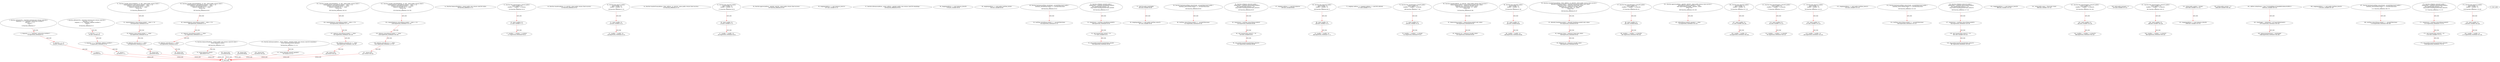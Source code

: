 digraph  {
13 [label="2_ function sub(uint256 a, uint256 b) internal pure returns (uint256) {\n        require(b <= a, \"SafeMath: subtraction overflow\");\n        uint256 c = a - b;\n        return c;\n    }\n13-function_definition-3-7", method="sub(uint256 a,uint256 b)", type_label=function_definition];
30 [label="3_ require(b <= a, \"SafeMath: subtraction overflow\");\n30-expression_statement-4-4", method="sub(uint256 a,uint256 b)", type_label=expression_statement];
40 [label="4_ uint256 c = a - b;\n40-new_variable-5-5", method="sub(uint256 a,uint256 b)", type_label=new_variable];
48 [label="5_ return c;\n48-return-6-6", method="sub(uint256 a,uint256 b)", type_label=return];
50 [label="7_ function add(uint256 a, uint256 b) internal pure returns (uint256) {\n        uint256 c = a + b;\n        require(c >= a, \"SafeMath: addition overflow\");\n        return c;\n    }\n50-function_definition-8-12", method="add(uint256 a,uint256 b)", type_label=function_definition];
67 [label="8_ uint256 c = a + b;\n67-new_variable-9-9", method="add(uint256 a,uint256 b)", type_label=new_variable];
75 [label="9_ require(c >= a, \"SafeMath: addition overflow\");\n75-expression_statement-10-10", method="add(uint256 a,uint256 b)", type_label=expression_statement];
85 [label="10_ return c;\n85-return-11-11", method="add(uint256 a,uint256 b)", type_label=return];
90 [label="14_ function balanceOf(address _owner) public view returns (uint256 value);\n90-function_definition-15-15", method="balanceOf(address _owner)", type_label=function_definition];
103 [label="15_ function bug_intou4(uint8 p_intou4) public{\n    uint8 vundflw1=0;\n    vundflw1 = vundflw1 + p_intou4;    \n}\n103-function_definition-16-19", method="bug_intou4(uint8 p_intou4)", type_label=function_definition];
111 [label="16_ uint8 vundflw1=0;\n111-new_variable-17-17", method="bug_intou4(uint8 p_intou4)", type_label=new_variable];
117 [label="17_ vundflw1 = vundflw1 + p_intou4;\n117-expression_statement-18-18", method="bug_intou4(uint8 p_intou4)", type_label=expression_statement];
123 [label="19_ function transfer(address _to, uint256 _value) public returns (bool success);\n123-function_definition-20-20", method="transfer(address _to,uint256 _value)", type_label=function_definition];
139 [label="20_ function bug_intou7() public{\n    uint8 vundflw =0;\n    vundflw = vundflw -10;    \n}\n139-function_definition-21-24", method="bug_intou7()", type_label=function_definition];
143 [label="21_ uint8 vundflw =0;\n143-new_variable-22-22", method="bug_intou7()", type_label=new_variable];
149 [label="22_ vundflw = vundflw -10;\n149-expression_statement-23-23", method="bug_intou7()", type_label=expression_statement];
155 [label="24_ function transferFrom(address _from, address _to, uint256 _value) public returns (bool success);\n155-function_definition-25-25", method="transferFrom(address _from,address _to,uint256 _value)", type_label=function_definition];
175 [label="25_ function bug_intou23() public{\n    uint8 vundflw =0;\n    vundflw = vundflw -10;    \n}\n175-function_definition-26-29", method="bug_intou23()", type_label=function_definition];
179 [label="26_ uint8 vundflw =0;\n179-new_variable-27-27", method="bug_intou23()", type_label=new_variable];
185 [label="27_ vundflw = vundflw -10;\n185-expression_statement-28-28", method="bug_intou23()", type_label=expression_statement];
191 [label="29_ function approve(address _spender, uint256 _value) public returns (bool success);\n191-function_definition-30-30", method="approve(address _spender,uint256 _value)", type_label=function_definition];
207 [label="30_ mapping(address => uint) balances_intou14;\n207-new_variable-31-31", method="", type_label=new_variable];
213 [label="31_ function transfer_intou14(address _to, uint _value) public returns (bool) {\n    require(balances_intou14[msg.sender] - _value >= 0);   \n    balances_intou14[msg.sender] -= _value;   \n    balances_intou14[_to] += _value;   \n    return true;\n  }\n213-function_definition-32-37", method="transfer_intou14(address _to,uint _value)", type_label=function_definition];
229 [label="32_ require(balances_intou14[msg.sender] - _value >= 0);\n229-expression_statement-33-33", method="transfer_intou14(address _to,uint _value)", type_label=expression_statement];
242 [label="33_ balances_intou14[msg.sender] -= _value;\n242-expression_statement-34-34", method="transfer_intou14(address _to,uint _value)", type_label=expression_statement];
250 [label="34_ balances_intou14[_to] += _value;\n250-expression_statement-35-35", method="transfer_intou14(address _to,uint _value)", type_label=expression_statement];
256 [label="35_ return true;\n256-return-36-36", method="transfer_intou14(address _to,uint _value)", type_label=return];
259 [label="37_ function allowance(address _owner, address _spender) public view returns (uint256 remaining);\n259-function_definition-38-38", method="allowance(address _owner,address _spender)", type_label=function_definition];
276 [label="38_ mapping(address => uint) balances_intou30;\n276-new_variable-39-39", method="", type_label=new_variable];
282 [label="39_ function transfer_intou30(address _to, uint _value) public returns (bool) {\n    require(balances_intou30[msg.sender] - _value >= 0);   \n    balances_intou30[msg.sender] -= _value;   \n    balances_intou30[_to] += _value;   \n    return true;\n  }\n282-function_definition-40-45", method="transfer_intou30(address _to,uint _value)", type_label=function_definition];
298 [label="40_ require(balances_intou30[msg.sender] - _value >= 0);\n298-expression_statement-41-41", method="transfer_intou30(address _to,uint _value)", type_label=expression_statement];
311 [label="41_ balances_intou30[msg.sender] -= _value;\n311-expression_statement-42-42", method="transfer_intou30(address _to,uint _value)", type_label=expression_statement];
319 [label="42_ balances_intou30[_to] += _value;\n319-expression_statement-43-43", method="transfer_intou30(address _to,uint _value)", type_label=expression_statement];
325 [label="43_ return true;\n325-return-44-44", method="transfer_intou30(address _to,uint _value)", type_label=return];
339 [label="48_ mapping(address => uint) public lockTime_intou9;\n339-new_variable-49-49", method="", type_label=new_variable];
346 [label="49_ function increaseLockTime_intou9(uint _secondsToIncrease) public {\n        lockTime_intou9[msg.sender] += _secondsToIncrease;   \n    }\n346-function_definition-50-52", method="increaseLockTime_intou9(uint _secondsToIncrease)", type_label=function_definition];
354 [label="50_ lockTime_intou9[msg.sender] += _secondsToIncrease;\n354-expression_statement-51-51", method="increaseLockTime_intou9(uint _secondsToIncrease)", type_label=expression_statement];
362 [label="52_ function withdraw_intou9() public {\n        require(now > lockTime_intou9[msg.sender]);    \n        uint transferValue_intou9 = 10;           \n        msg.sender.transfer(transferValue_intou9);\n    }\n362-function_definition-53-57", method="withdraw_intou9()", type_label=function_definition];
366 [label="53_ require(now > lockTime_intou9[msg.sender]);\n366-expression_statement-54-54", method="withdraw_intou9()", type_label=expression_statement];
377 [label="54_ uint transferValue_intou9 = 10;\n377-new_variable-55-55", method="withdraw_intou9()", type_label=new_variable];
383 [label="55_ msg.sender.transfer(transferValue_intou9);\n383-expression_statement-56-56", method="withdraw_intou9()", type_label=expression_statement];
392 [label="57_ uint256 public totalSupply;\n392-new_variable-58-58", method="", type_label=new_variable];
397 [label="58_ mapping(address => uint) public lockTime_intou25;\n397-new_variable-59-59", method="", type_label=new_variable];
404 [label="59_ function increaseLockTime_intou25(uint _secondsToIncrease) public {\n        lockTime_intou25[msg.sender] += _secondsToIncrease;   \n    }\n404-function_definition-60-62", method="increaseLockTime_intou25(uint _secondsToIncrease)", type_label=function_definition];
412 [label="60_ lockTime_intou25[msg.sender] += _secondsToIncrease;\n412-expression_statement-61-61", method="increaseLockTime_intou25(uint _secondsToIncrease)", type_label=expression_statement];
420 [label="62_ function withdraw_intou25() public {\n        require(now > lockTime_intou25[msg.sender]);    \n        uint transferValue_intou25 = 10;           \n        msg.sender.transfer(transferValue_intou25);\n    }\n420-function_definition-63-67", method="withdraw_intou25()", type_label=function_definition];
424 [label="63_ require(now > lockTime_intou25[msg.sender]);\n424-expression_statement-64-64", method="withdraw_intou25()", type_label=expression_statement];
435 [label="64_ uint transferValue_intou25 = 10;\n435-new_variable-65-65", method="withdraw_intou25()", type_label=new_variable];
441 [label="65_ msg.sender.transfer(transferValue_intou25);\n441-expression_statement-66-66", method="withdraw_intou25()", type_label=expression_statement];
450 [label="67_ mapping (address => uint256) balances;\n450-new_variable-68-68", method="", type_label=new_variable];
456 [label="68_ function bug_intou19() public{\n    uint8 vundflw =0;\n    vundflw = vundflw -10;    \n}\n456-function_definition-69-72", method="bug_intou19()", type_label=function_definition];
460 [label="69_ uint8 vundflw =0;\n460-new_variable-70-70", method="bug_intou19()", type_label=new_variable];
466 [label="70_ vundflw = vundflw -10;\n466-expression_statement-71-71", method="bug_intou19()", type_label=expression_statement];
472 [label="72_ mapping (address => mapping (address => uint256)) allowed;\n472-new_variable-73-73", method="", type_label=new_variable];
480 [label="73_ function balanceOf(address _owner) public view returns (uint256 value) {\n        return balances[_owner];\n    }\n480-function_definition-74-76", method="balanceOf(address _owner)", type_label=function_definition];
494 [label="74_ return balances[_owner];\n494-return-75-75", method="balanceOf(address _owner)", type_label=return];
498 [label="76_ function bug_intou8(uint8 p_intou8) public{\n    uint8 vundflw1=0;\n    vundflw1 = vundflw1 + p_intou8;    \n}\n498-function_definition-77-80", method="bug_intou8(uint8 p_intou8)", type_label=function_definition];
506 [label="77_ uint8 vundflw1=0;\n506-new_variable-78-78", method="bug_intou8(uint8 p_intou8)", type_label=new_variable];
512 [label="78_ vundflw1 = vundflw1 + p_intou8;\n512-expression_statement-79-79", method="bug_intou8(uint8 p_intou8)", type_label=expression_statement];
518 [label="80_ function transfer(address _to, uint256 _value) public returns (bool success) {\n        balances[msg.sender] = balances[msg.sender].sub(_value);\n        balances[_to] = balances[_to].add(_value);\n        emit Transfer(msg.sender, _to, _value);\n        return true;\n    }\n518-function_definition-81-86", method="transfer(address _to,uint256 _value)", type_label=function_definition];
535 [label="81_ balances[msg.sender] = balances[msg.sender].sub(_value);\n535-expression_statement-82-82", method="transfer(address _to,uint256 _value)", type_label=expression_statement];
552 [label="82_ balances[_to] = balances[_to].add(_value);\n552-expression_statement-83-83", method="transfer(address _to,uint256 _value)", type_label=expression_statement];
575 [label="84_ return true;\n575-return-85-85", method="transfer(address _to,uint256 _value)", type_label=return];
578 [label="86_ function bug_intou39() public{\n    uint8 vundflw =0;\n    vundflw = vundflw -10;    \n}\n578-function_definition-87-90", method="bug_intou39()", type_label=function_definition];
582 [label="87_ uint8 vundflw =0;\n582-new_variable-88-88", method="bug_intou39()", type_label=new_variable];
588 [label="88_ vundflw = vundflw -10;\n588-expression_statement-89-89", method="bug_intou39()", type_label=expression_statement];
594 [label="90_ function transferFrom(address _from, address _to, uint256 _value) public returns (bool success) {\n        allowed[_from][msg.sender] = allowed[_from][msg.sender].sub(_value);\n        balances[_from] = balances[_from].sub(_value);\n        balances[_to] = balances[_to].add(_value);\n        emit Transfer(_from, _to, _value);\n        return true;\n    }\n594-function_definition-91-97", method="transferFrom(address _from,address _to,uint256 _value)", type_label=function_definition];
615 [label="91_ allowed[_from][msg.sender] = allowed[_from][msg.sender].sub(_value);\n615-expression_statement-92-92", method="transferFrom(address _from,address _to,uint256 _value)", type_label=expression_statement];
636 [label="92_ balances[_from] = balances[_from].sub(_value);\n636-expression_statement-93-93", method="transferFrom(address _from,address _to,uint256 _value)", type_label=expression_statement];
649 [label="93_ balances[_to] = balances[_to].add(_value);\n649-expression_statement-94-94", method="transferFrom(address _from,address _to,uint256 _value)", type_label=expression_statement];
670 [label="95_ return true;\n670-return-96-96", method="transferFrom(address _from,address _to,uint256 _value)", type_label=return];
673 [label="97_ function bug_intou36(uint8 p_intou36) public{\n    uint8 vundflw1=0;\n    vundflw1 = vundflw1 + p_intou36;    \n}\n673-function_definition-98-101", method="bug_intou36(uint8 p_intou36)", type_label=function_definition];
681 [label="98_ uint8 vundflw1=0;\n681-new_variable-99-99", method="bug_intou36(uint8 p_intou36)", type_label=new_variable];
687 [label="99_ vundflw1 = vundflw1 + p_intou36;\n687-expression_statement-100-100", method="bug_intou36(uint8 p_intou36)", type_label=expression_statement];
693 [label="101_ function approve(address _spender, uint256 _value) public returns (bool success) {\n        allowed[msg.sender][_spender] = _value;\n        emit Approval(msg.sender, _spender, _value);\n        return true;\n    }\n693-function_definition-102-106", method="approve(address _spender,uint256 _value)", type_label=function_definition];
710 [label="102_ allowed[msg.sender][_spender] = _value;\n710-expression_statement-103-103", method="approve(address _spender,uint256 _value)", type_label=expression_statement];
730 [label="104_ return true;\n730-return-105-105", method="approve(address _spender,uint256 _value)", type_label=return];
733 [label="106_ function bug_intou35() public{\n    uint8 vundflw =0;\n    vundflw = vundflw -10;    \n}\n733-function_definition-107-110", method="bug_intou35()", type_label=function_definition];
737 [label="107_ uint8 vundflw =0;\n737-new_variable-108-108", method="bug_intou35()", type_label=new_variable];
743 [label="108_ vundflw = vundflw -10;\n743-expression_statement-109-109", method="bug_intou35()", type_label=expression_statement];
749 [label="110_ function allowance(address _owner, address _spender) public view returns (uint256 remaining) {\n        return allowed[_owner][_spender];\n    }\n749-function_definition-111-113", method="allowance(address _owner,address _spender)", type_label=function_definition];
767 [label="111_ return allowed[_owner][_spender];\n767-return-112-112", method="allowance(address _owner,address _spender)", type_label=return];
773 [label="113_ function bug_intou40(uint8 p_intou40) public{\n    uint8 vundflw1=0;\n    vundflw1 = vundflw1 + p_intou40;    \n}\n773-function_definition-114-117", method="bug_intou40(uint8 p_intou40)", type_label=function_definition];
781 [label="114_ uint8 vundflw1=0;\n781-new_variable-115-115", method="bug_intou40(uint8 p_intou40)", type_label=new_variable];
787 [label="115_ vundflw1 = vundflw1 + p_intou40;\n787-expression_statement-116-116", method="bug_intou40(uint8 p_intou40)", type_label=expression_statement];
793 [label="117_ function bug_intou31() public{\n    uint8 vundflw =0;\n    vundflw = vundflw -10;    \n}\n793-function_definition-118-121", method="bug_intou31()", type_label=function_definition];
797 [label="118_ uint8 vundflw =0;\n797-new_variable-119-119", method="bug_intou31()", type_label=new_variable];
803 [label="119_ vundflw = vundflw -10;\n803-expression_statement-120-120", method="bug_intou31()", type_label=expression_statement];
823 [label="122_ mapping(address => uint) public lockTime_intou13;\n823-new_variable-123-123", method="", type_label=new_variable];
830 [label="123_ function increaseLockTime_intou13(uint _secondsToIncrease) public {\n        lockTime_intou13[msg.sender] += _secondsToIncrease;   \n    }\n830-function_definition-124-126", method="increaseLockTime_intou13(uint _secondsToIncrease)", type_label=function_definition];
838 [label="124_ lockTime_intou13[msg.sender] += _secondsToIncrease;\n838-expression_statement-125-125", method="increaseLockTime_intou13(uint _secondsToIncrease)", type_label=expression_statement];
846 [label="126_ function withdraw_intou13() public {\n        require(now > lockTime_intou13[msg.sender]);    \n        uint transferValue_intou13 = 10;           \n        msg.sender.transfer(transferValue_intou13);\n    }\n846-function_definition-127-131", method="withdraw_intou13()", type_label=function_definition];
850 [label="127_ require(now > lockTime_intou13[msg.sender]);\n850-expression_statement-128-128", method="withdraw_intou13()", type_label=expression_statement];
861 [label="128_ uint transferValue_intou13 = 10;\n861-new_variable-129-129", method="withdraw_intou13()", type_label=new_variable];
867 [label="129_ msg.sender.transfer(transferValue_intou13);\n867-expression_statement-130-130", method="withdraw_intou13()", type_label=expression_statement];
896 [label="134_ mapping(address => uint) balances_intou26;\n896-new_variable-135-135", method="", type_label=new_variable];
902 [label="135_ function transfer_intou26(address _to, uint _value) public returns (bool) {\n    require(balances_intou26[msg.sender] - _value >= 0);   \n    balances_intou26[msg.sender] -= _value;   \n    balances_intou26[_to] += _value;   \n    return true;\n  }\n902-function_definition-136-141", method="transfer_intou26(address _to,uint _value)", type_label=function_definition];
918 [label="136_ require(balances_intou26[msg.sender] - _value >= 0);\n918-expression_statement-137-137", method="transfer_intou26(address _to,uint _value)", type_label=expression_statement];
931 [label="137_ balances_intou26[msg.sender] -= _value;\n931-expression_statement-138-138", method="transfer_intou26(address _to,uint _value)", type_label=expression_statement];
939 [label="138_ balances_intou26[_to] += _value;\n939-expression_statement-139-139", method="transfer_intou26(address _to,uint _value)", type_label=expression_statement];
945 [label="139_ return true;\n945-return-140-140", method="transfer_intou26(address _to,uint _value)", type_label=return];
948 [label="141_ string public name = 'Electronic Gram';\n948-new_variable-142-142", method="", type_label=new_variable];
955 [label="142_ function bug_intou20(uint8 p_intou20) public{\n    uint8 vundflw1=0;\n    vundflw1 = vundflw1 + p_intou20;    \n}\n955-function_definition-143-146", method="bug_intou20(uint8 p_intou20)", type_label=function_definition];
963 [label="143_ uint8 vundflw1=0;\n963-new_variable-144-144", method="bug_intou20(uint8 p_intou20)", type_label=new_variable];
969 [label="144_ vundflw1 = vundflw1 + p_intou20;\n969-expression_statement-145-145", method="bug_intou20(uint8 p_intou20)", type_label=expression_statement];
975 [label="146_ uint8 public decimals = 3;\n975-new_variable-147-147", method="", type_label=new_variable];
981 [label="147_ function bug_intou32(uint8 p_intou32) public{\n    uint8 vundflw1=0;\n    vundflw1 = vundflw1 + p_intou32;    \n}\n981-function_definition-148-151", method="bug_intou32(uint8 p_intou32)", type_label=function_definition];
989 [label="148_ uint8 vundflw1=0;\n989-new_variable-149-149", method="bug_intou32(uint8 p_intou32)", type_label=new_variable];
995 [label="149_ vundflw1 = vundflw1 + p_intou32;\n995-expression_statement-150-150", method="bug_intou32(uint8 p_intou32)", type_label=expression_statement];
1001 [label="151_ string public symbol = 'eGram';\n1001-new_variable-152-152", method="", type_label=new_variable];
1008 [label="152_ mapping(address => uint) balances_intou38;\n1008-new_variable-153-153", method="", type_label=new_variable];
1014 [label="153_ function transfer_intou38(address _to, uint _value) public returns (bool) {\n    require(balances_intou38[msg.sender] - _value >= 0);   \n    balances_intou38[msg.sender] -= _value;   \n    balances_intou38[_to] += _value;   \n    return true;\n  }\n1014-function_definition-154-159", method="transfer_intou38(address _to,uint _value)", type_label=function_definition];
1030 [label="154_ require(balances_intou38[msg.sender] - _value >= 0);\n1030-expression_statement-155-155", method="transfer_intou38(address _to,uint _value)", type_label=expression_statement];
1043 [label="155_ balances_intou38[msg.sender] -= _value;\n1043-expression_statement-156-156", method="transfer_intou38(address _to,uint _value)", type_label=expression_statement];
1051 [label="156_ balances_intou38[_to] += _value;\n1051-expression_statement-157-157", method="transfer_intou38(address _to,uint _value)", type_label=expression_statement];
1057 [label="157_ return true;\n1057-return-158-158", method="transfer_intou38(address _to,uint _value)", type_label=return];
1060 [label="159_ string public version = '2';\n1060-new_variable-160-160", method="", type_label=new_variable];
1069 [label="161_ address initialOwner = 0xac775cD446889ac167da466692449ece5439fc12;\n1069-new_variable-162-162", method="", type_label=new_variable];
1075 [label="162_ totalSupply = 180000000 * (10**uint256(decimals));\n1075-expression_statement-163-163", method="", type_label=expression_statement];
1086 [label="163_ balances[initialOwner] = totalSupply;\n1086-expression_statement-164-164", method="", type_label=expression_statement];
1104 [label="166_ mapping(address => uint) public lockTime_intou33;\n1104-new_variable-167-167", method="", type_label=new_variable];
1111 [label="167_ function increaseLockTime_intou33(uint _secondsToIncrease) public {\n        lockTime_intou33[msg.sender] += _secondsToIncrease;   \n    }\n1111-function_definition-168-170", method="increaseLockTime_intou33(uint _secondsToIncrease)", type_label=function_definition];
1119 [label="168_ lockTime_intou33[msg.sender] += _secondsToIncrease;\n1119-expression_statement-169-169", method="increaseLockTime_intou33(uint _secondsToIncrease)", type_label=expression_statement];
1127 [label="170_ function withdraw_intou33() public {\n        require(now > lockTime_intou33[msg.sender]);    \n        uint transferValue_intou33 = 10;           \n        msg.sender.transfer(transferValue_intou33);\n    }\n1127-function_definition-171-175", method="withdraw_intou33()", type_label=function_definition];
1131 [label="171_ require(now > lockTime_intou33[msg.sender]);\n1131-expression_statement-172-172", method="withdraw_intou33()", type_label=expression_statement];
1142 [label="172_ uint transferValue_intou33 = 10;\n1142-new_variable-173-173", method="withdraw_intou33()", type_label=new_variable];
1148 [label="173_ msg.sender.transfer(transferValue_intou33);\n1148-expression_statement-174-174", method="withdraw_intou33()", type_label=expression_statement];
1162 [label="178_ function bug_intou27() public{\n    uint8 vundflw =0;\n    vundflw = vundflw -10;    \n}\n1162-function_definition-179-182", method="bug_intou27()", type_label=function_definition];
1166 [label="179_ uint8 vundflw =0;\n1166-new_variable-180-180", method="bug_intou27()", type_label=new_variable];
1172 [label="180_ vundflw = vundflw -10;\n1172-expression_statement-181-181", method="bug_intou27()", type_label=expression_statement];
1 [label="0_ start_node", method="", type_label=start];
2 [label="0_ exit_node", method="", type_label=exit];
13 -> 30  [color=red, controlflow_type=next_line, edge_type=CFG_edge, key=0, label=next_line];
30 -> 40  [color=red, controlflow_type=next_line, edge_type=CFG_edge, key=0, label=next_line];
40 -> 48  [color=red, controlflow_type=next_line, edge_type=CFG_edge, key=0, label=next_line];
48 -> 2  [color=red, controlflow_type=return_exit, edge_type=CFG_edge, key=0, label=return_exit];
50 -> 67  [color=red, controlflow_type=next_line, edge_type=CFG_edge, key=0, label=next_line];
67 -> 75  [color=red, controlflow_type=next_line, edge_type=CFG_edge, key=0, label=next_line];
75 -> 85  [color=red, controlflow_type=next_line, edge_type=CFG_edge, key=0, label=next_line];
85 -> 2  [color=red, controlflow_type=return_exit, edge_type=CFG_edge, key=0, label=return_exit];
103 -> 111  [color=red, controlflow_type=next_line, edge_type=CFG_edge, key=0, label=next_line];
111 -> 117  [color=red, controlflow_type=next_line, edge_type=CFG_edge, key=0, label=next_line];
139 -> 143  [color=red, controlflow_type=next_line, edge_type=CFG_edge, key=0, label=next_line];
143 -> 149  [color=red, controlflow_type=next_line, edge_type=CFG_edge, key=0, label=next_line];
175 -> 179  [color=red, controlflow_type=next_line, edge_type=CFG_edge, key=0, label=next_line];
179 -> 185  [color=red, controlflow_type=next_line, edge_type=CFG_edge, key=0, label=next_line];
213 -> 229  [color=red, controlflow_type=next_line, edge_type=CFG_edge, key=0, label=next_line];
229 -> 242  [color=red, controlflow_type=next_line, edge_type=CFG_edge, key=0, label=next_line];
242 -> 250  [color=red, controlflow_type=next_line, edge_type=CFG_edge, key=0, label=next_line];
250 -> 256  [color=red, controlflow_type=next_line, edge_type=CFG_edge, key=0, label=next_line];
256 -> 2  [color=red, controlflow_type=return_exit, edge_type=CFG_edge, key=0, label=return_exit];
282 -> 298  [color=red, controlflow_type=next_line, edge_type=CFG_edge, key=0, label=next_line];
298 -> 311  [color=red, controlflow_type=next_line, edge_type=CFG_edge, key=0, label=next_line];
311 -> 319  [color=red, controlflow_type=next_line, edge_type=CFG_edge, key=0, label=next_line];
319 -> 325  [color=red, controlflow_type=next_line, edge_type=CFG_edge, key=0, label=next_line];
325 -> 2  [color=red, controlflow_type=return_exit, edge_type=CFG_edge, key=0, label=return_exit];
346 -> 354  [color=red, controlflow_type=next_line, edge_type=CFG_edge, key=0, label=next_line];
362 -> 366  [color=red, controlflow_type=next_line, edge_type=CFG_edge, key=0, label=next_line];
366 -> 377  [color=red, controlflow_type=next_line, edge_type=CFG_edge, key=0, label=next_line];
377 -> 383  [color=red, controlflow_type=next_line, edge_type=CFG_edge, key=0, label=next_line];
392 -> 397  [color=red, controlflow_type=next_line, edge_type=CFG_edge, key=0, label=next_line];
404 -> 412  [color=red, controlflow_type=next_line, edge_type=CFG_edge, key=0, label=next_line];
420 -> 424  [color=red, controlflow_type=next_line, edge_type=CFG_edge, key=0, label=next_line];
424 -> 435  [color=red, controlflow_type=next_line, edge_type=CFG_edge, key=0, label=next_line];
435 -> 441  [color=red, controlflow_type=next_line, edge_type=CFG_edge, key=0, label=next_line];
456 -> 460  [color=red, controlflow_type=next_line, edge_type=CFG_edge, key=0, label=next_line];
460 -> 466  [color=red, controlflow_type=next_line, edge_type=CFG_edge, key=0, label=next_line];
480 -> 494  [color=red, controlflow_type=next_line, edge_type=CFG_edge, key=0, label=next_line];
494 -> 2  [color=red, controlflow_type=return_exit, edge_type=CFG_edge, key=0, label=return_exit];
498 -> 506  [color=red, controlflow_type=next_line, edge_type=CFG_edge, key=0, label=next_line];
506 -> 512  [color=red, controlflow_type=next_line, edge_type=CFG_edge, key=0, label=next_line];
518 -> 535  [color=red, controlflow_type=next_line, edge_type=CFG_edge, key=0, label=next_line];
535 -> 552  [color=red, controlflow_type=next_line, edge_type=CFG_edge, key=0, label=next_line];
575 -> 2  [color=red, controlflow_type=return_exit, edge_type=CFG_edge, key=0, label=return_exit];
578 -> 582  [color=red, controlflow_type=next_line, edge_type=CFG_edge, key=0, label=next_line];
582 -> 588  [color=red, controlflow_type=next_line, edge_type=CFG_edge, key=0, label=next_line];
594 -> 615  [color=red, controlflow_type=next_line, edge_type=CFG_edge, key=0, label=next_line];
615 -> 636  [color=red, controlflow_type=next_line, edge_type=CFG_edge, key=0, label=next_line];
636 -> 649  [color=red, controlflow_type=next_line, edge_type=CFG_edge, key=0, label=next_line];
670 -> 2  [color=red, controlflow_type=return_exit, edge_type=CFG_edge, key=0, label=return_exit];
673 -> 681  [color=red, controlflow_type=next_line, edge_type=CFG_edge, key=0, label=next_line];
681 -> 687  [color=red, controlflow_type=next_line, edge_type=CFG_edge, key=0, label=next_line];
693 -> 710  [color=red, controlflow_type=next_line, edge_type=CFG_edge, key=0, label=next_line];
730 -> 2  [color=red, controlflow_type=return_exit, edge_type=CFG_edge, key=0, label=return_exit];
733 -> 737  [color=red, controlflow_type=next_line, edge_type=CFG_edge, key=0, label=next_line];
737 -> 743  [color=red, controlflow_type=next_line, edge_type=CFG_edge, key=0, label=next_line];
749 -> 767  [color=red, controlflow_type=next_line, edge_type=CFG_edge, key=0, label=next_line];
767 -> 2  [color=red, controlflow_type=return_exit, edge_type=CFG_edge, key=0, label=return_exit];
773 -> 781  [color=red, controlflow_type=next_line, edge_type=CFG_edge, key=0, label=next_line];
781 -> 787  [color=red, controlflow_type=next_line, edge_type=CFG_edge, key=0, label=next_line];
793 -> 797  [color=red, controlflow_type=next_line, edge_type=CFG_edge, key=0, label=next_line];
797 -> 803  [color=red, controlflow_type=next_line, edge_type=CFG_edge, key=0, label=next_line];
830 -> 838  [color=red, controlflow_type=next_line, edge_type=CFG_edge, key=0, label=next_line];
846 -> 850  [color=red, controlflow_type=next_line, edge_type=CFG_edge, key=0, label=next_line];
850 -> 861  [color=red, controlflow_type=next_line, edge_type=CFG_edge, key=0, label=next_line];
861 -> 867  [color=red, controlflow_type=next_line, edge_type=CFG_edge, key=0, label=next_line];
902 -> 918  [color=red, controlflow_type=next_line, edge_type=CFG_edge, key=0, label=next_line];
918 -> 931  [color=red, controlflow_type=next_line, edge_type=CFG_edge, key=0, label=next_line];
931 -> 939  [color=red, controlflow_type=next_line, edge_type=CFG_edge, key=0, label=next_line];
939 -> 945  [color=red, controlflow_type=next_line, edge_type=CFG_edge, key=0, label=next_line];
945 -> 2  [color=red, controlflow_type=return_exit, edge_type=CFG_edge, key=0, label=return_exit];
955 -> 963  [color=red, controlflow_type=next_line, edge_type=CFG_edge, key=0, label=next_line];
963 -> 969  [color=red, controlflow_type=next_line, edge_type=CFG_edge, key=0, label=next_line];
981 -> 989  [color=red, controlflow_type=next_line, edge_type=CFG_edge, key=0, label=next_line];
989 -> 995  [color=red, controlflow_type=next_line, edge_type=CFG_edge, key=0, label=next_line];
1001 -> 1008  [color=red, controlflow_type=next_line, edge_type=CFG_edge, key=0, label=next_line];
1014 -> 1030  [color=red, controlflow_type=next_line, edge_type=CFG_edge, key=0, label=next_line];
1030 -> 1043  [color=red, controlflow_type=next_line, edge_type=CFG_edge, key=0, label=next_line];
1043 -> 1051  [color=red, controlflow_type=next_line, edge_type=CFG_edge, key=0, label=next_line];
1051 -> 1057  [color=red, controlflow_type=next_line, edge_type=CFG_edge, key=0, label=next_line];
1057 -> 2  [color=red, controlflow_type=return_exit, edge_type=CFG_edge, key=0, label=return_exit];
1069 -> 1075  [color=red, controlflow_type=next_line, edge_type=CFG_edge, key=0, label=next_line];
1075 -> 1086  [color=red, controlflow_type=next_line, edge_type=CFG_edge, key=0, label=next_line];
1111 -> 1119  [color=red, controlflow_type=next_line, edge_type=CFG_edge, key=0, label=next_line];
1127 -> 1131  [color=red, controlflow_type=next_line, edge_type=CFG_edge, key=0, label=next_line];
1131 -> 1142  [color=red, controlflow_type=next_line, edge_type=CFG_edge, key=0, label=next_line];
1142 -> 1148  [color=red, controlflow_type=next_line, edge_type=CFG_edge, key=0, label=next_line];
1162 -> 1166  [color=red, controlflow_type=next_line, edge_type=CFG_edge, key=0, label=next_line];
1166 -> 1172  [color=red, controlflow_type=next_line, edge_type=CFG_edge, key=0, label=next_line];
}
